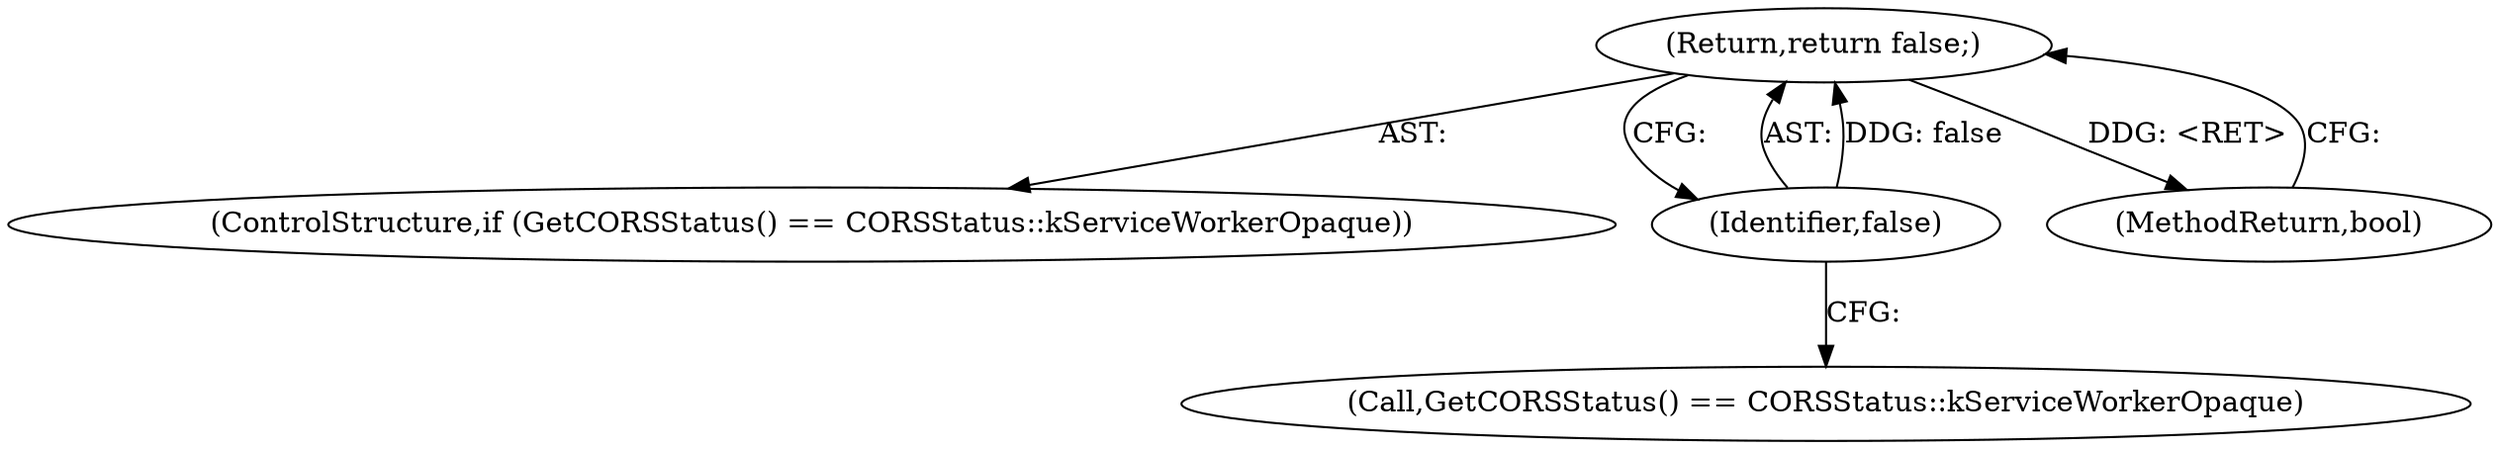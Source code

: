digraph "1_Chrome_fad67a5b73639d7211b24fd9bdb242e82039b765_0@del" {
"1000108" [label="(Return,return false;)"];
"1000109" [label="(Identifier,false)"];
"1000105" [label="(Call,GetCORSStatus() == CORSStatus::kServiceWorkerOpaque)"];
"1000108" [label="(Return,return false;)"];
"1000104" [label="(ControlStructure,if (GetCORSStatus() == CORSStatus::kServiceWorkerOpaque))"];
"1000109" [label="(Identifier,false)"];
"1000124" [label="(MethodReturn,bool)"];
"1000108" -> "1000104"  [label="AST: "];
"1000108" -> "1000109"  [label="CFG: "];
"1000109" -> "1000108"  [label="AST: "];
"1000124" -> "1000108"  [label="CFG: "];
"1000108" -> "1000124"  [label="DDG: <RET>"];
"1000109" -> "1000108"  [label="DDG: false"];
"1000109" -> "1000105"  [label="CFG: "];
}
